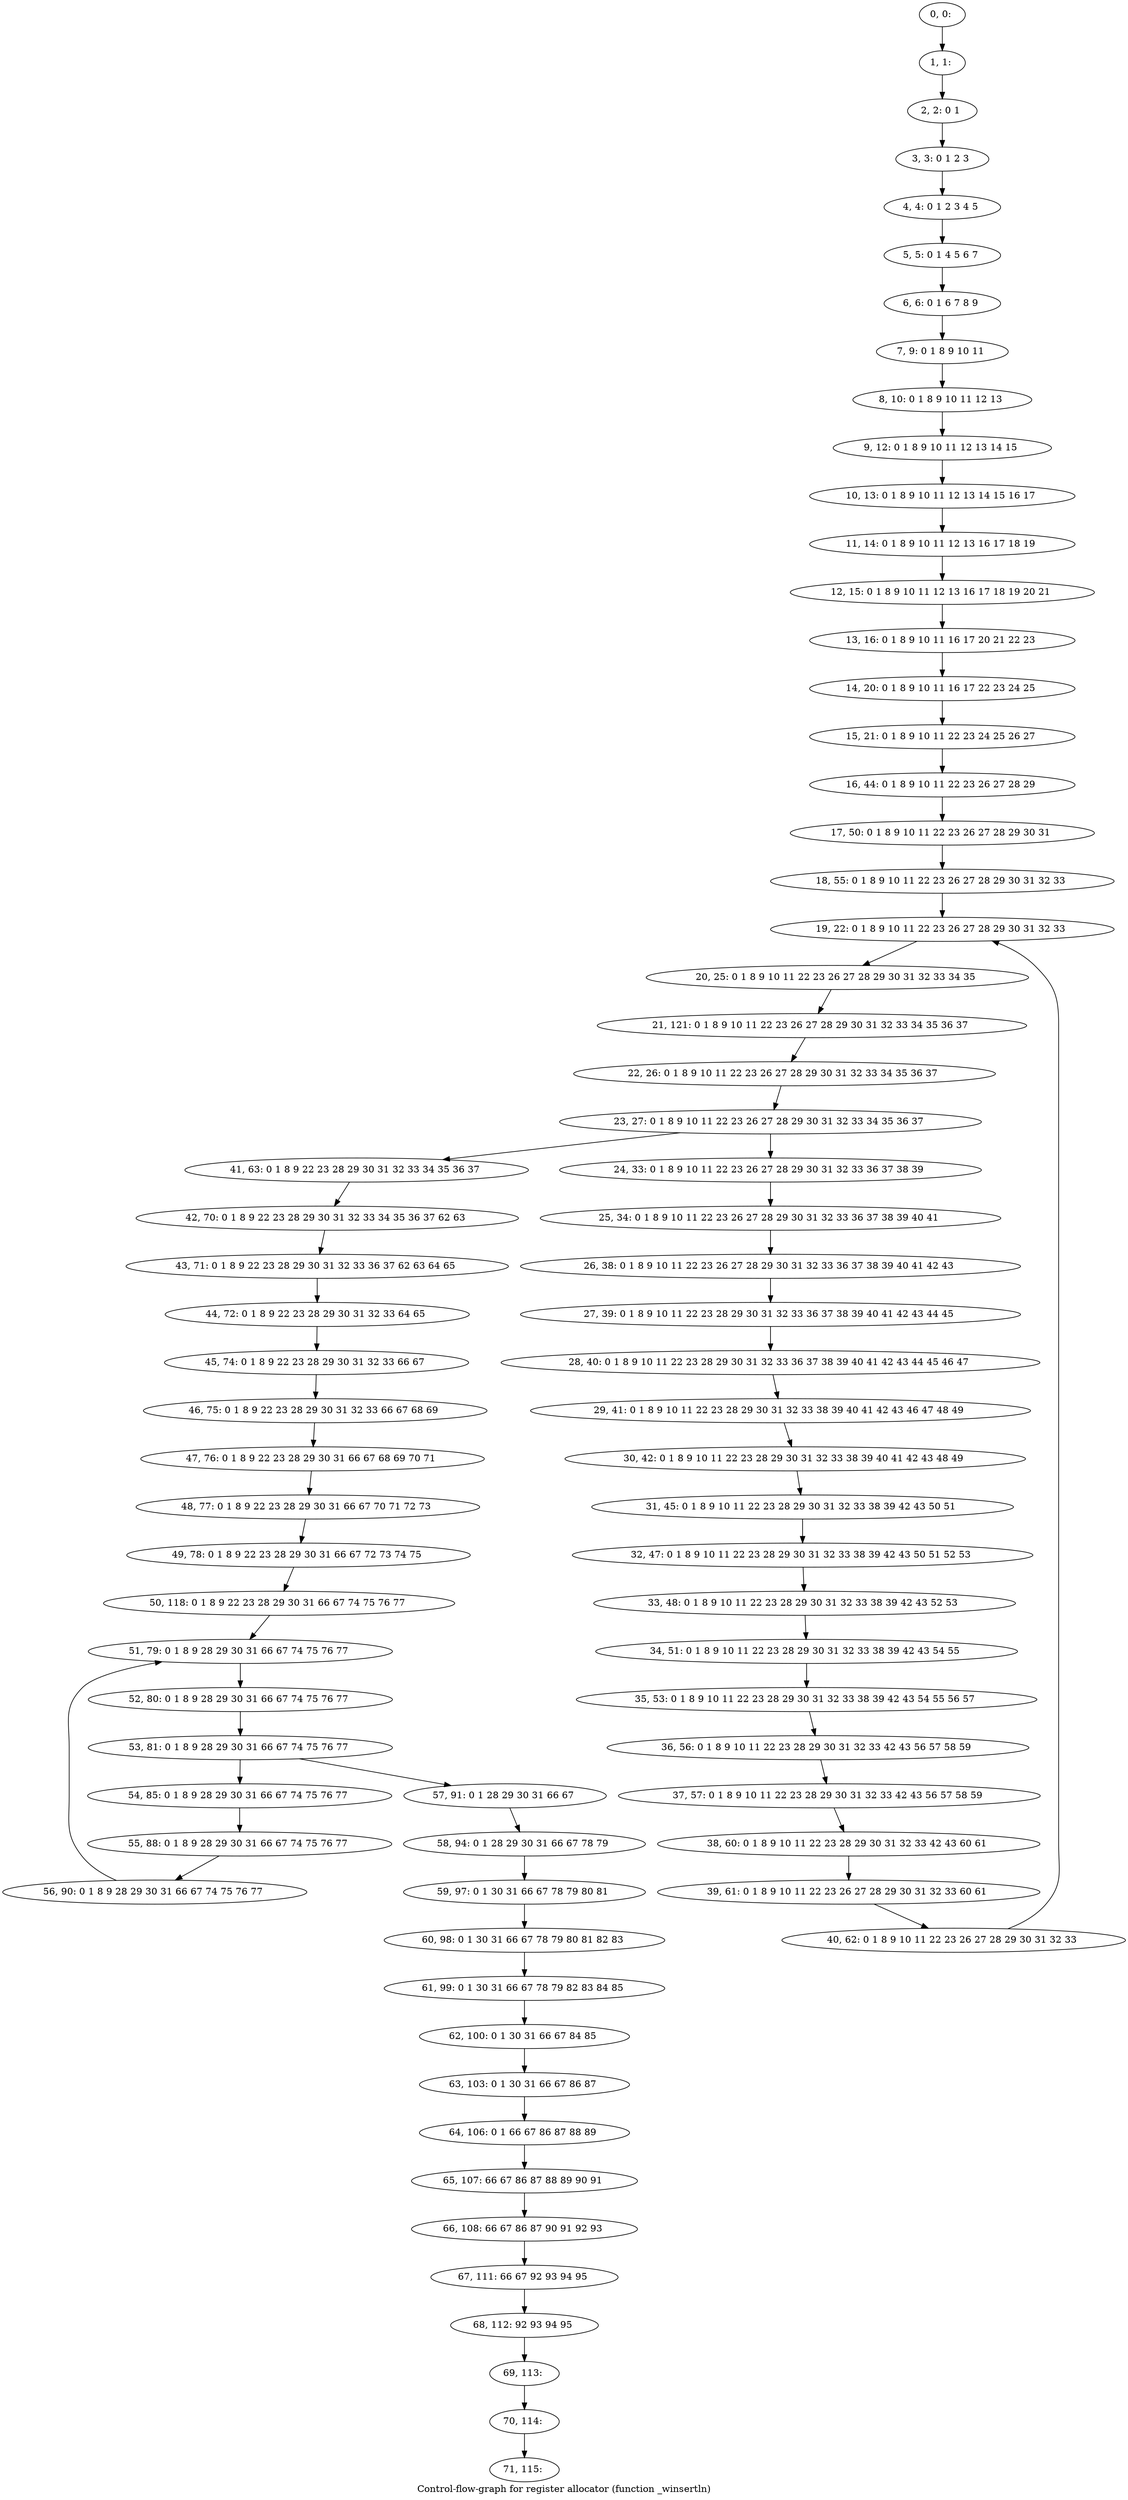 digraph G {
graph [label="Control-flow-graph for register allocator (function _winsertln)"]
0[label="0, 0: "];
1[label="1, 1: "];
2[label="2, 2: 0 1 "];
3[label="3, 3: 0 1 2 3 "];
4[label="4, 4: 0 1 2 3 4 5 "];
5[label="5, 5: 0 1 4 5 6 7 "];
6[label="6, 6: 0 1 6 7 8 9 "];
7[label="7, 9: 0 1 8 9 10 11 "];
8[label="8, 10: 0 1 8 9 10 11 12 13 "];
9[label="9, 12: 0 1 8 9 10 11 12 13 14 15 "];
10[label="10, 13: 0 1 8 9 10 11 12 13 14 15 16 17 "];
11[label="11, 14: 0 1 8 9 10 11 12 13 16 17 18 19 "];
12[label="12, 15: 0 1 8 9 10 11 12 13 16 17 18 19 20 21 "];
13[label="13, 16: 0 1 8 9 10 11 16 17 20 21 22 23 "];
14[label="14, 20: 0 1 8 9 10 11 16 17 22 23 24 25 "];
15[label="15, 21: 0 1 8 9 10 11 22 23 24 25 26 27 "];
16[label="16, 44: 0 1 8 9 10 11 22 23 26 27 28 29 "];
17[label="17, 50: 0 1 8 9 10 11 22 23 26 27 28 29 30 31 "];
18[label="18, 55: 0 1 8 9 10 11 22 23 26 27 28 29 30 31 32 33 "];
19[label="19, 22: 0 1 8 9 10 11 22 23 26 27 28 29 30 31 32 33 "];
20[label="20, 25: 0 1 8 9 10 11 22 23 26 27 28 29 30 31 32 33 34 35 "];
21[label="21, 121: 0 1 8 9 10 11 22 23 26 27 28 29 30 31 32 33 34 35 36 37 "];
22[label="22, 26: 0 1 8 9 10 11 22 23 26 27 28 29 30 31 32 33 34 35 36 37 "];
23[label="23, 27: 0 1 8 9 10 11 22 23 26 27 28 29 30 31 32 33 34 35 36 37 "];
24[label="24, 33: 0 1 8 9 10 11 22 23 26 27 28 29 30 31 32 33 36 37 38 39 "];
25[label="25, 34: 0 1 8 9 10 11 22 23 26 27 28 29 30 31 32 33 36 37 38 39 40 41 "];
26[label="26, 38: 0 1 8 9 10 11 22 23 26 27 28 29 30 31 32 33 36 37 38 39 40 41 42 43 "];
27[label="27, 39: 0 1 8 9 10 11 22 23 28 29 30 31 32 33 36 37 38 39 40 41 42 43 44 45 "];
28[label="28, 40: 0 1 8 9 10 11 22 23 28 29 30 31 32 33 36 37 38 39 40 41 42 43 44 45 46 47 "];
29[label="29, 41: 0 1 8 9 10 11 22 23 28 29 30 31 32 33 38 39 40 41 42 43 46 47 48 49 "];
30[label="30, 42: 0 1 8 9 10 11 22 23 28 29 30 31 32 33 38 39 40 41 42 43 48 49 "];
31[label="31, 45: 0 1 8 9 10 11 22 23 28 29 30 31 32 33 38 39 42 43 50 51 "];
32[label="32, 47: 0 1 8 9 10 11 22 23 28 29 30 31 32 33 38 39 42 43 50 51 52 53 "];
33[label="33, 48: 0 1 8 9 10 11 22 23 28 29 30 31 32 33 38 39 42 43 52 53 "];
34[label="34, 51: 0 1 8 9 10 11 22 23 28 29 30 31 32 33 38 39 42 43 54 55 "];
35[label="35, 53: 0 1 8 9 10 11 22 23 28 29 30 31 32 33 38 39 42 43 54 55 56 57 "];
36[label="36, 56: 0 1 8 9 10 11 22 23 28 29 30 31 32 33 42 43 56 57 58 59 "];
37[label="37, 57: 0 1 8 9 10 11 22 23 28 29 30 31 32 33 42 43 56 57 58 59 "];
38[label="38, 60: 0 1 8 9 10 11 22 23 28 29 30 31 32 33 42 43 60 61 "];
39[label="39, 61: 0 1 8 9 10 11 22 23 26 27 28 29 30 31 32 33 60 61 "];
40[label="40, 62: 0 1 8 9 10 11 22 23 26 27 28 29 30 31 32 33 "];
41[label="41, 63: 0 1 8 9 22 23 28 29 30 31 32 33 34 35 36 37 "];
42[label="42, 70: 0 1 8 9 22 23 28 29 30 31 32 33 34 35 36 37 62 63 "];
43[label="43, 71: 0 1 8 9 22 23 28 29 30 31 32 33 36 37 62 63 64 65 "];
44[label="44, 72: 0 1 8 9 22 23 28 29 30 31 32 33 64 65 "];
45[label="45, 74: 0 1 8 9 22 23 28 29 30 31 32 33 66 67 "];
46[label="46, 75: 0 1 8 9 22 23 28 29 30 31 32 33 66 67 68 69 "];
47[label="47, 76: 0 1 8 9 22 23 28 29 30 31 66 67 68 69 70 71 "];
48[label="48, 77: 0 1 8 9 22 23 28 29 30 31 66 67 70 71 72 73 "];
49[label="49, 78: 0 1 8 9 22 23 28 29 30 31 66 67 72 73 74 75 "];
50[label="50, 118: 0 1 8 9 22 23 28 29 30 31 66 67 74 75 76 77 "];
51[label="51, 79: 0 1 8 9 28 29 30 31 66 67 74 75 76 77 "];
52[label="52, 80: 0 1 8 9 28 29 30 31 66 67 74 75 76 77 "];
53[label="53, 81: 0 1 8 9 28 29 30 31 66 67 74 75 76 77 "];
54[label="54, 85: 0 1 8 9 28 29 30 31 66 67 74 75 76 77 "];
55[label="55, 88: 0 1 8 9 28 29 30 31 66 67 74 75 76 77 "];
56[label="56, 90: 0 1 8 9 28 29 30 31 66 67 74 75 76 77 "];
57[label="57, 91: 0 1 28 29 30 31 66 67 "];
58[label="58, 94: 0 1 28 29 30 31 66 67 78 79 "];
59[label="59, 97: 0 1 30 31 66 67 78 79 80 81 "];
60[label="60, 98: 0 1 30 31 66 67 78 79 80 81 82 83 "];
61[label="61, 99: 0 1 30 31 66 67 78 79 82 83 84 85 "];
62[label="62, 100: 0 1 30 31 66 67 84 85 "];
63[label="63, 103: 0 1 30 31 66 67 86 87 "];
64[label="64, 106: 0 1 66 67 86 87 88 89 "];
65[label="65, 107: 66 67 86 87 88 89 90 91 "];
66[label="66, 108: 66 67 86 87 90 91 92 93 "];
67[label="67, 111: 66 67 92 93 94 95 "];
68[label="68, 112: 92 93 94 95 "];
69[label="69, 113: "];
70[label="70, 114: "];
71[label="71, 115: "];
0->1 ;
1->2 ;
2->3 ;
3->4 ;
4->5 ;
5->6 ;
6->7 ;
7->8 ;
8->9 ;
9->10 ;
10->11 ;
11->12 ;
12->13 ;
13->14 ;
14->15 ;
15->16 ;
16->17 ;
17->18 ;
18->19 ;
19->20 ;
20->21 ;
21->22 ;
22->23 ;
23->24 ;
23->41 ;
24->25 ;
25->26 ;
26->27 ;
27->28 ;
28->29 ;
29->30 ;
30->31 ;
31->32 ;
32->33 ;
33->34 ;
34->35 ;
35->36 ;
36->37 ;
37->38 ;
38->39 ;
39->40 ;
40->19 ;
41->42 ;
42->43 ;
43->44 ;
44->45 ;
45->46 ;
46->47 ;
47->48 ;
48->49 ;
49->50 ;
50->51 ;
51->52 ;
52->53 ;
53->54 ;
53->57 ;
54->55 ;
55->56 ;
56->51 ;
57->58 ;
58->59 ;
59->60 ;
60->61 ;
61->62 ;
62->63 ;
63->64 ;
64->65 ;
65->66 ;
66->67 ;
67->68 ;
68->69 ;
69->70 ;
70->71 ;
}
